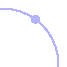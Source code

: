 def cos(expr x) = cosd(x*180/pi) enddef;
def sin(expr x) = sind(x*180/pi) enddef;
pi = 3.141592653689793238462643;
u = 100;
pair p[];
inc = 180/5;
start = 270;

p0 = (1,-19);
p1 = (20.02113,-5.18034);
p2 = (12.75571,17.18034);
p3 = (-10.75571,17.18034);
p4 = (-18.02113,-5.18034);

% for i=0 upto 5:
%     ang = start + inc * i;
%     rads = ang * pi/180;
%     x = u * cos(rads);
%     y = u * sin(rads);
%     p[i] = (x,y);
% endfor;

beginfig(1);
draw p0..p1..p2..p3..p4..cycle withcolor (.7,.7.,7);
for i=0 upto 4:
  draw p[i] withpen pencircle scaled 3 withcolor (.7,.7.,7); 
endfor;
% pickup pencircle scaled 1pt;
draw p0--p1;
endfig;

beginfig(2);
draw p0..p1..p2..p3..p4..cycle withcolor (.7,.7.,7);
for i=0 upto 4:
  draw p[i] withpen pencircle scaled 3 withcolor (.7,.7.,7); 
endfor;
draw p0--p1;
draw p2--p3;
endfig;

beginfig(3);
draw p0..p1..p2..p3..p4..cycle withcolor (.7,.7.,7);
for i=0 upto 4:
  draw p[i] withpen pencircle scaled 3 withcolor (.7,.7.,7); 
endfor;
draw p1--p2;
draw p3--p4;
endfig;

beginfig(4);
draw p0..p1..p2..p3..p4..cycle withcolor (.7,.7.,7);
for i=0 upto 4:
  draw p[i] withpen pencircle scaled 3 withcolor (.7,.7.,7); 
endfor;
draw p1--p3;
endfig;
end;
